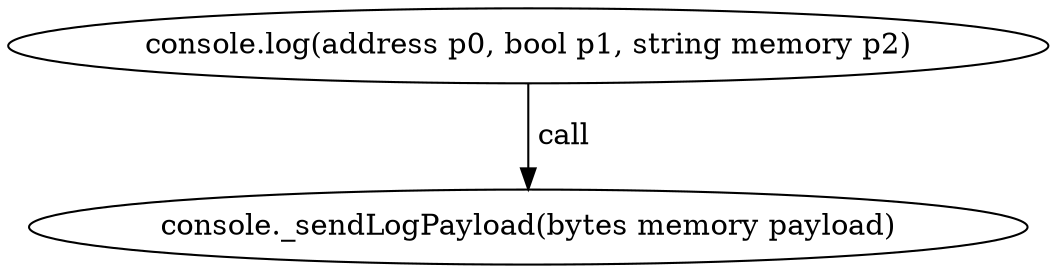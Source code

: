 digraph "" {
	graph [bb="0,0,420.61,124.8"];
	node [label="\N"];
	"console.log(address p0, bool p1, string memory p2)"	 [height=0.5,
		pos="210.31,106.8",
		width=5.8418];
	"console._sendLogPayload(bytes memory payload)"	 [height=0.5,
		pos="210.31,18",
		width=5.7372];
	"console.log(address p0, bool p1, string memory p2)" -> "console._sendLogPayload(bytes memory payload)" [key=call,
	label=" call",
	lp="222.16,62.4",
	pos="e,210.31,36.072 210.31,88.401 210.31,76.295 210.31,60.208 210.31,46.467"];
}
digraph "" {
	graph [bb="0,0,420.61,124.8"];
	node [label="\N"];
	"console.log(address p0, bool p1, string memory p2)"	 [height=0.5,
		pos="210.31,106.8",
		width=5.8418];
	"console._sendLogPayload(bytes memory payload)"	 [height=0.5,
		pos="210.31,18",
		width=5.7372];
	"console.log(address p0, bool p1, string memory p2)" -> "console._sendLogPayload(bytes memory payload)" [key=call,
	label=" call",
	lp="222.16,62.4",
	pos="e,210.31,36.072 210.31,88.401 210.31,76.295 210.31,60.208 210.31,46.467"];
}
